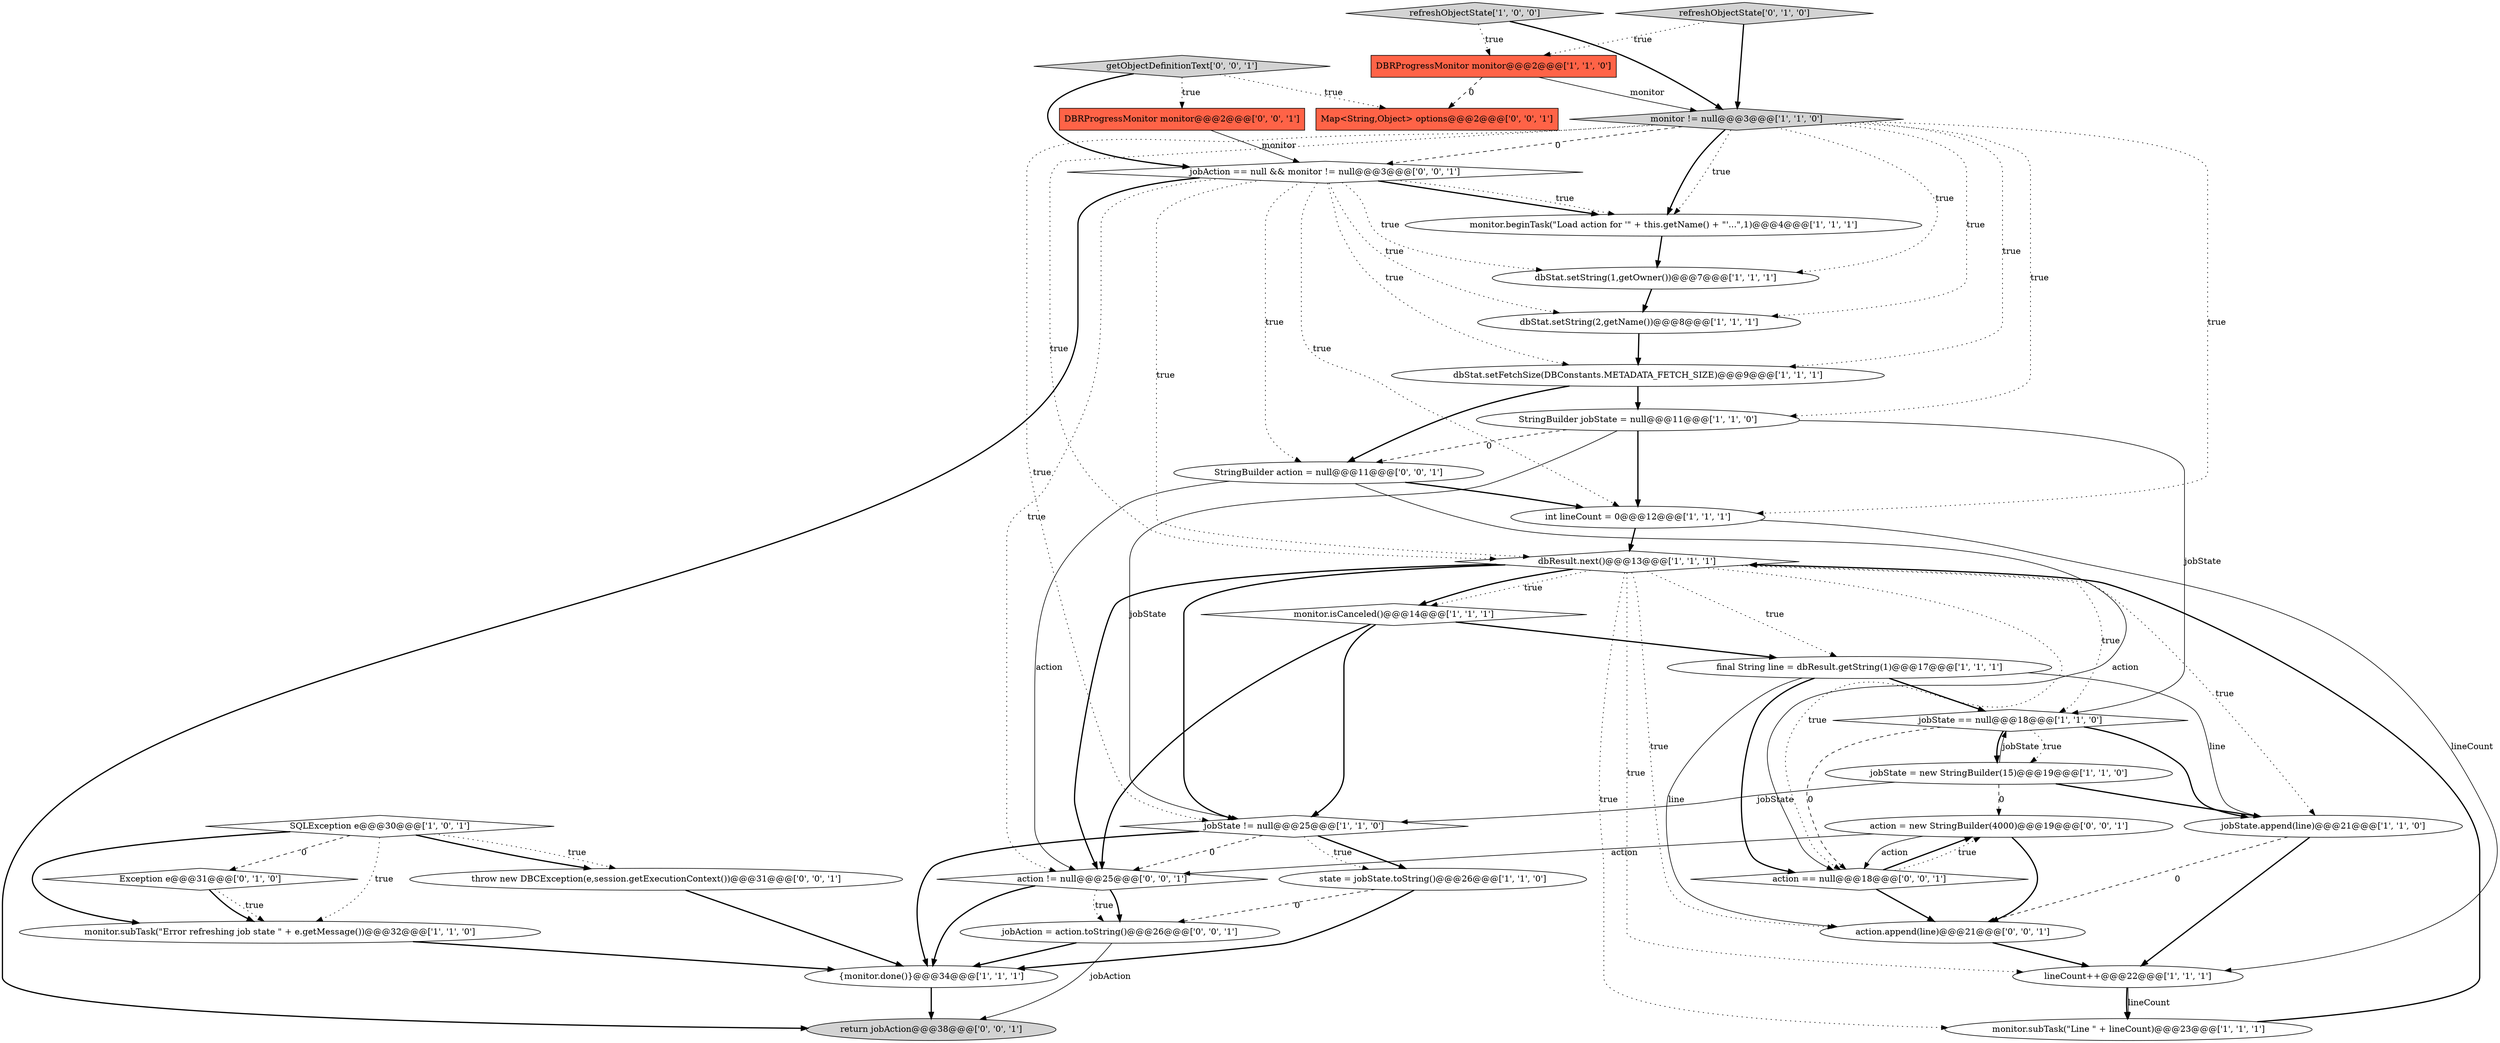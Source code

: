 digraph {
35 [style = filled, label = "getObjectDefinitionText['0', '0', '1']", fillcolor = lightgray, shape = diamond image = "AAA0AAABBB3BBB"];
13 [style = filled, label = "dbResult.next()@@@13@@@['1', '1', '1']", fillcolor = white, shape = diamond image = "AAA0AAABBB1BBB"];
30 [style = filled, label = "throw new DBCException(e,session.getExecutionContext())@@@31@@@['0', '0', '1']", fillcolor = white, shape = ellipse image = "AAA0AAABBB3BBB"];
14 [style = filled, label = "monitor.subTask(\"Error refreshing job state \" + e.getMessage())@@@32@@@['1', '1', '0']", fillcolor = white, shape = ellipse image = "AAA0AAABBB1BBB"];
4 [style = filled, label = "SQLException e@@@30@@@['1', '0', '1']", fillcolor = white, shape = diamond image = "AAA0AAABBB1BBB"];
0 [style = filled, label = "monitor != null@@@3@@@['1', '1', '0']", fillcolor = lightgray, shape = diamond image = "AAA0AAABBB1BBB"];
9 [style = filled, label = "jobState.append(line)@@@21@@@['1', '1', '0']", fillcolor = white, shape = ellipse image = "AAA0AAABBB1BBB"];
15 [style = filled, label = "jobState = new StringBuilder(15)@@@19@@@['1', '1', '0']", fillcolor = white, shape = ellipse image = "AAA0AAABBB1BBB"];
25 [style = filled, label = "DBRProgressMonitor monitor@@@2@@@['0', '0', '1']", fillcolor = tomato, shape = box image = "AAA0AAABBB3BBB"];
32 [style = filled, label = "jobAction = action.toString()@@@26@@@['0', '0', '1']", fillcolor = white, shape = ellipse image = "AAA0AAABBB3BBB"];
24 [style = filled, label = "jobAction == null && monitor != null@@@3@@@['0', '0', '1']", fillcolor = white, shape = diamond image = "AAA0AAABBB3BBB"];
28 [style = filled, label = "StringBuilder action = null@@@11@@@['0', '0', '1']", fillcolor = white, shape = ellipse image = "AAA0AAABBB3BBB"];
8 [style = filled, label = "dbStat.setString(2,getName())@@@8@@@['1', '1', '1']", fillcolor = white, shape = ellipse image = "AAA0AAABBB1BBB"];
18 [style = filled, label = "state = jobState.toString()@@@26@@@['1', '1', '0']", fillcolor = white, shape = ellipse image = "AAA0AAABBB1BBB"];
6 [style = filled, label = "int lineCount = 0@@@12@@@['1', '1', '1']", fillcolor = white, shape = ellipse image = "AAA0AAABBB1BBB"];
5 [style = filled, label = "refreshObjectState['1', '0', '0']", fillcolor = lightgray, shape = diamond image = "AAA0AAABBB1BBB"];
12 [style = filled, label = "{monitor.done()}@@@34@@@['1', '1', '1']", fillcolor = white, shape = ellipse image = "AAA0AAABBB1BBB"];
3 [style = filled, label = "monitor.isCanceled()@@@14@@@['1', '1', '1']", fillcolor = white, shape = diamond image = "AAA0AAABBB1BBB"];
29 [style = filled, label = "Map<String,Object> options@@@2@@@['0', '0', '1']", fillcolor = tomato, shape = box image = "AAA0AAABBB3BBB"];
11 [style = filled, label = "monitor.subTask(\"Line \" + lineCount)@@@23@@@['1', '1', '1']", fillcolor = white, shape = ellipse image = "AAA0AAABBB1BBB"];
16 [style = filled, label = "dbStat.setString(1,getOwner())@@@7@@@['1', '1', '1']", fillcolor = white, shape = ellipse image = "AAA0AAABBB1BBB"];
23 [style = filled, label = "Exception e@@@31@@@['0', '1', '0']", fillcolor = white, shape = diamond image = "AAA1AAABBB2BBB"];
17 [style = filled, label = "dbStat.setFetchSize(DBConstants.METADATA_FETCH_SIZE)@@@9@@@['1', '1', '1']", fillcolor = white, shape = ellipse image = "AAA0AAABBB1BBB"];
22 [style = filled, label = "refreshObjectState['0', '1', '0']", fillcolor = lightgray, shape = diamond image = "AAA0AAABBB2BBB"];
10 [style = filled, label = "jobState != null@@@25@@@['1', '1', '0']", fillcolor = white, shape = diamond image = "AAA0AAABBB1BBB"];
21 [style = filled, label = "lineCount++@@@22@@@['1', '1', '1']", fillcolor = white, shape = ellipse image = "AAA0AAABBB1BBB"];
34 [style = filled, label = "action.append(line)@@@21@@@['0', '0', '1']", fillcolor = white, shape = ellipse image = "AAA0AAABBB3BBB"];
19 [style = filled, label = "jobState == null@@@18@@@['1', '1', '0']", fillcolor = white, shape = diamond image = "AAA0AAABBB1BBB"];
2 [style = filled, label = "DBRProgressMonitor monitor@@@2@@@['1', '1', '0']", fillcolor = tomato, shape = box image = "AAA0AAABBB1BBB"];
7 [style = filled, label = "final String line = dbResult.getString(1)@@@17@@@['1', '1', '1']", fillcolor = white, shape = ellipse image = "AAA0AAABBB1BBB"];
26 [style = filled, label = "action == null@@@18@@@['0', '0', '1']", fillcolor = white, shape = diamond image = "AAA0AAABBB3BBB"];
1 [style = filled, label = "monitor.beginTask(\"Load action for '\" + this.getName() + \"'...\",1)@@@4@@@['1', '1', '1']", fillcolor = white, shape = ellipse image = "AAA0AAABBB1BBB"];
31 [style = filled, label = "action != null@@@25@@@['0', '0', '1']", fillcolor = white, shape = diamond image = "AAA0AAABBB3BBB"];
20 [style = filled, label = "StringBuilder jobState = null@@@11@@@['1', '1', '0']", fillcolor = white, shape = ellipse image = "AAA0AAABBB1BBB"];
33 [style = filled, label = "action = new StringBuilder(4000)@@@19@@@['0', '0', '1']", fillcolor = white, shape = ellipse image = "AAA0AAABBB3BBB"];
27 [style = filled, label = "return jobAction@@@38@@@['0', '0', '1']", fillcolor = lightgray, shape = ellipse image = "AAA0AAABBB3BBB"];
7->9 [style = solid, label="line"];
0->10 [style = dotted, label="true"];
3->10 [style = bold, label=""];
12->27 [style = bold, label=""];
0->6 [style = dotted, label="true"];
20->6 [style = bold, label=""];
4->30 [style = dotted, label="true"];
33->34 [style = bold, label=""];
0->13 [style = dotted, label="true"];
3->7 [style = bold, label=""];
31->32 [style = bold, label=""];
13->26 [style = dotted, label="true"];
10->18 [style = bold, label=""];
33->26 [style = solid, label="action"];
28->6 [style = bold, label=""];
2->0 [style = solid, label="monitor"];
19->26 [style = dashed, label="0"];
28->26 [style = solid, label="action"];
35->25 [style = dotted, label="true"];
9->34 [style = dashed, label="0"];
31->32 [style = dotted, label="true"];
24->27 [style = bold, label=""];
28->31 [style = solid, label="action"];
7->19 [style = bold, label=""];
13->10 [style = bold, label=""];
21->11 [style = solid, label="lineCount"];
20->10 [style = solid, label="jobState"];
0->16 [style = dotted, label="true"];
0->1 [style = dotted, label="true"];
15->9 [style = bold, label=""];
15->10 [style = solid, label="jobState"];
16->8 [style = bold, label=""];
13->31 [style = bold, label=""];
20->28 [style = dashed, label="0"];
33->31 [style = solid, label="action"];
24->8 [style = dotted, label="true"];
20->19 [style = solid, label="jobState"];
10->31 [style = dashed, label="0"];
0->20 [style = dotted, label="true"];
24->16 [style = dotted, label="true"];
13->19 [style = dotted, label="true"];
11->13 [style = bold, label=""];
13->3 [style = dotted, label="true"];
34->21 [style = bold, label=""];
32->27 [style = solid, label="jobAction"];
18->32 [style = dashed, label="0"];
24->13 [style = dotted, label="true"];
21->11 [style = bold, label=""];
4->23 [style = dashed, label="0"];
22->0 [style = bold, label=""];
13->11 [style = dotted, label="true"];
26->33 [style = bold, label=""];
23->14 [style = dotted, label="true"];
14->12 [style = bold, label=""];
0->24 [style = dashed, label="0"];
31->12 [style = bold, label=""];
13->9 [style = dotted, label="true"];
17->20 [style = bold, label=""];
24->1 [style = bold, label=""];
3->31 [style = bold, label=""];
26->34 [style = bold, label=""];
30->12 [style = bold, label=""];
19->15 [style = dotted, label="true"];
4->14 [style = dotted, label="true"];
15->19 [style = solid, label="jobState"];
26->33 [style = dotted, label="true"];
2->29 [style = dashed, label="0"];
23->14 [style = bold, label=""];
13->3 [style = bold, label=""];
24->1 [style = dotted, label="true"];
25->24 [style = solid, label="monitor"];
35->24 [style = bold, label=""];
5->2 [style = dotted, label="true"];
15->33 [style = dashed, label="0"];
24->28 [style = dotted, label="true"];
13->21 [style = dotted, label="true"];
32->12 [style = bold, label=""];
19->9 [style = bold, label=""];
35->29 [style = dotted, label="true"];
0->8 [style = dotted, label="true"];
19->15 [style = bold, label=""];
7->26 [style = bold, label=""];
6->13 [style = bold, label=""];
24->31 [style = dotted, label="true"];
9->21 [style = bold, label=""];
8->17 [style = bold, label=""];
0->1 [style = bold, label=""];
10->12 [style = bold, label=""];
22->2 [style = dotted, label="true"];
5->0 [style = bold, label=""];
10->18 [style = dotted, label="true"];
6->21 [style = solid, label="lineCount"];
17->28 [style = bold, label=""];
7->34 [style = solid, label="line"];
13->34 [style = dotted, label="true"];
4->14 [style = bold, label=""];
18->12 [style = bold, label=""];
0->17 [style = dotted, label="true"];
1->16 [style = bold, label=""];
24->17 [style = dotted, label="true"];
4->30 [style = bold, label=""];
13->7 [style = dotted, label="true"];
24->6 [style = dotted, label="true"];
}
